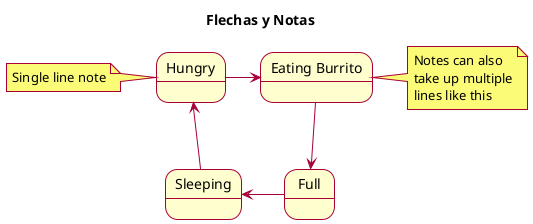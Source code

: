 @startuml Samples

skin rose
skinparam classFontName Calibri
skinparam shadowing false

title Flechas y Notas

State Hungry
State "Eating Burrito" as EatingBurrito
State Full
State Sleeping

note left of Hungry : Single line note
note right of EatingBurrito
    Notes can also 
    take up multiple
    lines like this
end note

Hungry -right-> EatingBurrito
EatingBurrito -down-> Full
Full -left-> Sleeping
Sleeping -up-> Hungry

@enduml